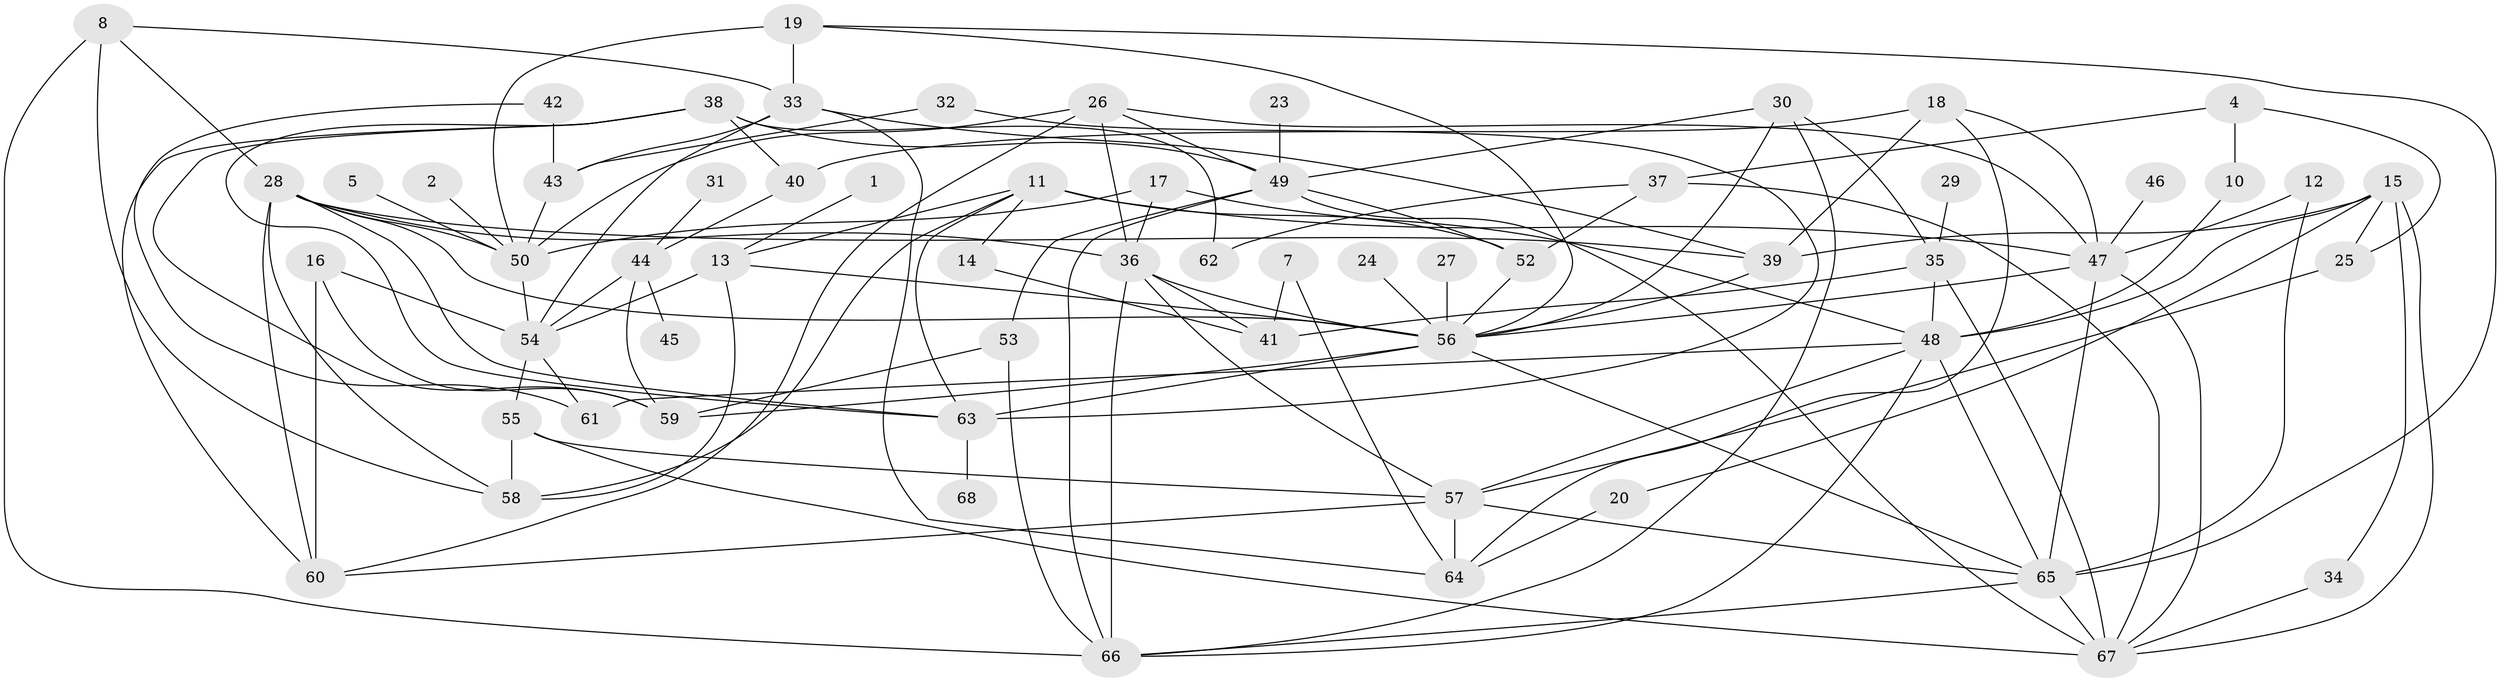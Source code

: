 // original degree distribution, {2: 0.17037037037037037, 1: 0.16296296296296298, 3: 0.2222222222222222, 4: 0.26666666666666666, 0: 0.044444444444444446, 5: 0.08888888888888889, 6: 0.02962962962962963, 7: 0.014814814814814815}
// Generated by graph-tools (version 1.1) at 2025/25/03/09/25 03:25:18]
// undirected, 62 vertices, 129 edges
graph export_dot {
graph [start="1"]
  node [color=gray90,style=filled];
  1;
  2;
  4;
  5;
  7;
  8;
  10;
  11;
  12;
  13;
  14;
  15;
  16;
  17;
  18;
  19;
  20;
  23;
  24;
  25;
  26;
  27;
  28;
  29;
  30;
  31;
  32;
  33;
  34;
  35;
  36;
  37;
  38;
  39;
  40;
  41;
  42;
  43;
  44;
  45;
  46;
  47;
  48;
  49;
  50;
  52;
  53;
  54;
  55;
  56;
  57;
  58;
  59;
  60;
  61;
  62;
  63;
  64;
  65;
  66;
  67;
  68;
  1 -- 13 [weight=1.0];
  2 -- 50 [weight=1.0];
  4 -- 10 [weight=1.0];
  4 -- 25 [weight=1.0];
  4 -- 37 [weight=1.0];
  5 -- 50 [weight=1.0];
  7 -- 41 [weight=1.0];
  7 -- 64 [weight=1.0];
  8 -- 28 [weight=1.0];
  8 -- 33 [weight=1.0];
  8 -- 58 [weight=1.0];
  8 -- 66 [weight=1.0];
  10 -- 48 [weight=1.0];
  11 -- 13 [weight=1.0];
  11 -- 14 [weight=1.0];
  11 -- 47 [weight=1.0];
  11 -- 52 [weight=1.0];
  11 -- 58 [weight=1.0];
  11 -- 63 [weight=1.0];
  12 -- 47 [weight=1.0];
  12 -- 65 [weight=1.0];
  13 -- 54 [weight=1.0];
  13 -- 56 [weight=1.0];
  13 -- 58 [weight=1.0];
  14 -- 41 [weight=1.0];
  15 -- 20 [weight=1.0];
  15 -- 25 [weight=1.0];
  15 -- 34 [weight=1.0];
  15 -- 39 [weight=1.0];
  15 -- 48 [weight=1.0];
  15 -- 67 [weight=1.0];
  16 -- 54 [weight=2.0];
  16 -- 59 [weight=1.0];
  16 -- 60 [weight=1.0];
  17 -- 36 [weight=1.0];
  17 -- 48 [weight=1.0];
  17 -- 50 [weight=1.0];
  18 -- 39 [weight=1.0];
  18 -- 40 [weight=1.0];
  18 -- 47 [weight=1.0];
  18 -- 64 [weight=1.0];
  19 -- 33 [weight=1.0];
  19 -- 50 [weight=2.0];
  19 -- 56 [weight=1.0];
  19 -- 65 [weight=1.0];
  20 -- 64 [weight=1.0];
  23 -- 49 [weight=1.0];
  24 -- 56 [weight=1.0];
  25 -- 57 [weight=1.0];
  26 -- 36 [weight=1.0];
  26 -- 47 [weight=1.0];
  26 -- 49 [weight=1.0];
  26 -- 50 [weight=1.0];
  26 -- 60 [weight=1.0];
  27 -- 56 [weight=1.0];
  28 -- 36 [weight=1.0];
  28 -- 39 [weight=1.0];
  28 -- 50 [weight=1.0];
  28 -- 56 [weight=1.0];
  28 -- 58 [weight=1.0];
  28 -- 60 [weight=1.0];
  28 -- 63 [weight=1.0];
  29 -- 35 [weight=1.0];
  30 -- 35 [weight=1.0];
  30 -- 49 [weight=1.0];
  30 -- 56 [weight=1.0];
  30 -- 66 [weight=1.0];
  31 -- 44 [weight=1.0];
  32 -- 43 [weight=1.0];
  32 -- 63 [weight=1.0];
  33 -- 39 [weight=1.0];
  33 -- 43 [weight=1.0];
  33 -- 54 [weight=1.0];
  33 -- 64 [weight=1.0];
  34 -- 67 [weight=1.0];
  35 -- 41 [weight=1.0];
  35 -- 48 [weight=1.0];
  35 -- 67 [weight=1.0];
  36 -- 41 [weight=1.0];
  36 -- 56 [weight=1.0];
  36 -- 57 [weight=1.0];
  36 -- 66 [weight=1.0];
  37 -- 52 [weight=1.0];
  37 -- 62 [weight=1.0];
  37 -- 67 [weight=1.0];
  38 -- 40 [weight=2.0];
  38 -- 49 [weight=1.0];
  38 -- 59 [weight=1.0];
  38 -- 60 [weight=1.0];
  38 -- 62 [weight=1.0];
  38 -- 63 [weight=1.0];
  39 -- 56 [weight=1.0];
  40 -- 44 [weight=1.0];
  42 -- 43 [weight=1.0];
  42 -- 61 [weight=1.0];
  43 -- 50 [weight=1.0];
  44 -- 45 [weight=1.0];
  44 -- 54 [weight=1.0];
  44 -- 59 [weight=1.0];
  46 -- 47 [weight=1.0];
  47 -- 56 [weight=1.0];
  47 -- 65 [weight=1.0];
  47 -- 67 [weight=1.0];
  48 -- 57 [weight=1.0];
  48 -- 61 [weight=1.0];
  48 -- 65 [weight=1.0];
  48 -- 66 [weight=1.0];
  49 -- 52 [weight=1.0];
  49 -- 53 [weight=1.0];
  49 -- 66 [weight=1.0];
  49 -- 67 [weight=1.0];
  50 -- 54 [weight=1.0];
  52 -- 56 [weight=1.0];
  53 -- 59 [weight=1.0];
  53 -- 66 [weight=1.0];
  54 -- 55 [weight=1.0];
  54 -- 61 [weight=1.0];
  55 -- 57 [weight=1.0];
  55 -- 58 [weight=1.0];
  55 -- 67 [weight=1.0];
  56 -- 59 [weight=1.0];
  56 -- 63 [weight=1.0];
  56 -- 65 [weight=1.0];
  57 -- 60 [weight=1.0];
  57 -- 64 [weight=1.0];
  57 -- 65 [weight=1.0];
  63 -- 68 [weight=1.0];
  65 -- 66 [weight=1.0];
  65 -- 67 [weight=2.0];
}
